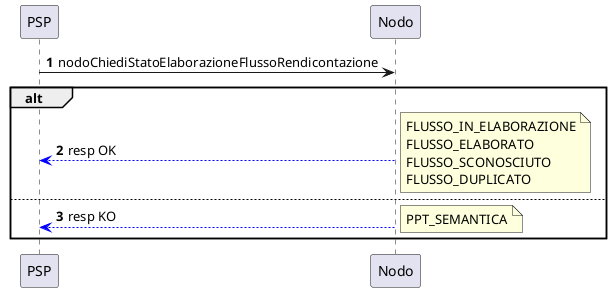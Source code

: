 @startuml
autonumber

PSP -> Nodo: nodoChiediStatoElaborazioneFlussoRendicontazione
alt
Nodo -[#blue]-> PSP:resp OK
note right: FLUSSO_IN_ELABORAZIONE\nFLUSSO_ELABORATO\nFLUSSO_SCONOSCIUTO\nFLUSSO_DUPLICATO
else
Nodo -[#blue]-> PSP:resp KO
note right:PPT_SEMANTICA

end alt

@enduml